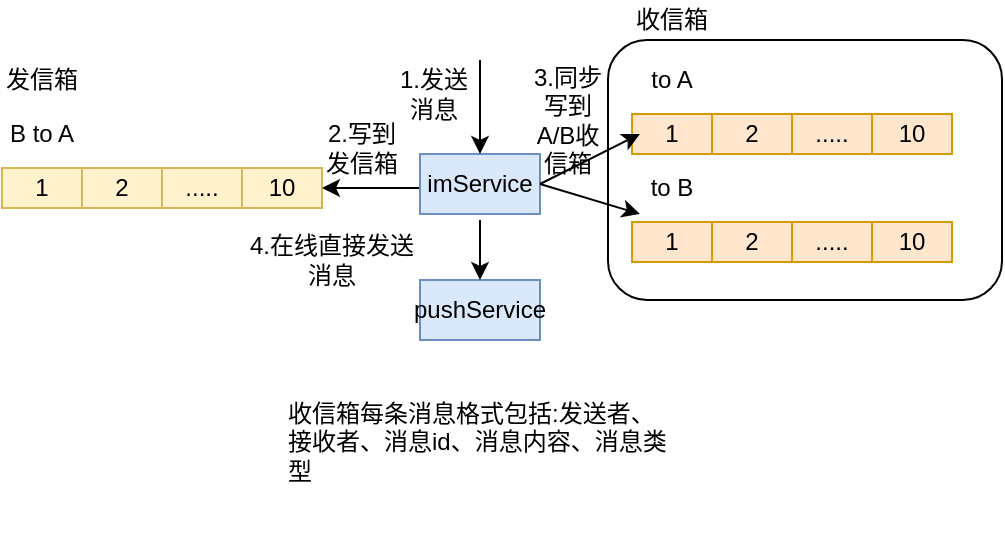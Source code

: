 <mxfile version="12.4.8" type="github">
  <diagram id="KFPWuCin9HiiDJ0GUUOY" name="Page-1">
    <mxGraphModel dx="773" dy="427" grid="1" gridSize="10" guides="1" tooltips="1" connect="1" arrows="1" fold="1" page="1" pageScale="1" pageWidth="827" pageHeight="1169" math="0" shadow="0">
      <root>
        <mxCell id="0"/>
        <mxCell id="1" parent="0"/>
        <mxCell id="gE9azoA6skdPwoxY1DG7-41" value="" style="rounded=1;whiteSpace=wrap;html=1;" parent="1" vertex="1">
          <mxGeometry x="353" y="70" width="197" height="130" as="geometry"/>
        </mxCell>
        <mxCell id="gE9azoA6skdPwoxY1DG7-1" value="1" style="rounded=0;whiteSpace=wrap;html=1;fillColor=#fff2cc;strokeColor=#d6b656;" parent="1" vertex="1">
          <mxGeometry x="50" y="134" width="40" height="20" as="geometry"/>
        </mxCell>
        <mxCell id="gE9azoA6skdPwoxY1DG7-3" value="2" style="rounded=0;whiteSpace=wrap;html=1;fillColor=#fff2cc;strokeColor=#d6b656;" parent="1" vertex="1">
          <mxGeometry x="90" y="134" width="40" height="20" as="geometry"/>
        </mxCell>
        <mxCell id="gE9azoA6skdPwoxY1DG7-4" value="....." style="rounded=0;whiteSpace=wrap;html=1;fillColor=#fff2cc;strokeColor=#d6b656;" parent="1" vertex="1">
          <mxGeometry x="130" y="134" width="40" height="20" as="geometry"/>
        </mxCell>
        <mxCell id="gE9azoA6skdPwoxY1DG7-5" value="10" style="rounded=0;whiteSpace=wrap;html=1;fillColor=#fff2cc;strokeColor=#d6b656;" parent="1" vertex="1">
          <mxGeometry x="170" y="134" width="40" height="20" as="geometry"/>
        </mxCell>
        <mxCell id="gE9azoA6skdPwoxY1DG7-14" value="B to A" style="text;html=1;strokeColor=none;fillColor=none;align=center;verticalAlign=middle;whiteSpace=wrap;rounded=0;" parent="1" vertex="1">
          <mxGeometry x="50" y="107" width="40" height="20" as="geometry"/>
        </mxCell>
        <mxCell id="gE9azoA6skdPwoxY1DG7-20" value="1" style="rounded=0;whiteSpace=wrap;html=1;fillColor=#ffe6cc;strokeColor=#d79b00;" parent="1" vertex="1">
          <mxGeometry x="365" y="107" width="40" height="20" as="geometry"/>
        </mxCell>
        <mxCell id="gE9azoA6skdPwoxY1DG7-21" value="2" style="rounded=0;whiteSpace=wrap;html=1;fillColor=#ffe6cc;strokeColor=#d79b00;" parent="1" vertex="1">
          <mxGeometry x="405" y="107" width="40" height="20" as="geometry"/>
        </mxCell>
        <mxCell id="gE9azoA6skdPwoxY1DG7-22" value="....." style="rounded=0;whiteSpace=wrap;html=1;fillColor=#ffe6cc;strokeColor=#d79b00;" parent="1" vertex="1">
          <mxGeometry x="445" y="107" width="40" height="20" as="geometry"/>
        </mxCell>
        <mxCell id="gE9azoA6skdPwoxY1DG7-23" value="10" style="rounded=0;whiteSpace=wrap;html=1;fillColor=#ffe6cc;strokeColor=#d79b00;" parent="1" vertex="1">
          <mxGeometry x="485" y="107" width="40" height="20" as="geometry"/>
        </mxCell>
        <mxCell id="gE9azoA6skdPwoxY1DG7-24" value="to A" style="text;html=1;strokeColor=none;fillColor=none;align=center;verticalAlign=middle;whiteSpace=wrap;rounded=0;" parent="1" vertex="1">
          <mxGeometry x="365" y="80" width="40" height="20" as="geometry"/>
        </mxCell>
        <mxCell id="gE9azoA6skdPwoxY1DG7-25" value="1" style="rounded=0;whiteSpace=wrap;html=1;fillColor=#ffe6cc;strokeColor=#d79b00;" parent="1" vertex="1">
          <mxGeometry x="365" y="161" width="40" height="20" as="geometry"/>
        </mxCell>
        <mxCell id="gE9azoA6skdPwoxY1DG7-26" value="2" style="rounded=0;whiteSpace=wrap;html=1;fillColor=#ffe6cc;strokeColor=#d79b00;" parent="1" vertex="1">
          <mxGeometry x="405" y="161" width="40" height="20" as="geometry"/>
        </mxCell>
        <mxCell id="gE9azoA6skdPwoxY1DG7-27" value="....." style="rounded=0;whiteSpace=wrap;html=1;fillColor=#ffe6cc;strokeColor=#d79b00;" parent="1" vertex="1">
          <mxGeometry x="445" y="161" width="40" height="20" as="geometry"/>
        </mxCell>
        <mxCell id="gE9azoA6skdPwoxY1DG7-28" value="10" style="rounded=0;whiteSpace=wrap;html=1;fillColor=#ffe6cc;strokeColor=#d79b00;" parent="1" vertex="1">
          <mxGeometry x="485" y="161" width="40" height="20" as="geometry"/>
        </mxCell>
        <mxCell id="gE9azoA6skdPwoxY1DG7-29" value="to B" style="text;html=1;strokeColor=none;fillColor=none;align=center;verticalAlign=middle;whiteSpace=wrap;rounded=0;" parent="1" vertex="1">
          <mxGeometry x="365" y="134" width="40" height="20" as="geometry"/>
        </mxCell>
        <mxCell id="gE9azoA6skdPwoxY1DG7-31" value="" style="endArrow=classic;html=1;entryX=1;entryY=0.5;entryDx=0;entryDy=0;" parent="1" edge="1" target="gE9azoA6skdPwoxY1DG7-5">
          <mxGeometry width="50" height="50" relative="1" as="geometry">
            <mxPoint x="259" y="144" as="sourcePoint"/>
            <mxPoint x="259" y="144" as="targetPoint"/>
          </mxGeometry>
        </mxCell>
        <mxCell id="gE9azoA6skdPwoxY1DG7-32" value="imService" style="rounded=0;whiteSpace=wrap;html=1;fillColor=#dae8fc;strokeColor=#6c8ebf;" parent="1" vertex="1">
          <mxGeometry x="259" y="127" width="60" height="30" as="geometry"/>
        </mxCell>
        <mxCell id="gE9azoA6skdPwoxY1DG7-33" value="" style="endArrow=classic;html=1;exitX=1;exitY=0.5;exitDx=0;exitDy=0;" parent="1" source="gE9azoA6skdPwoxY1DG7-32" edge="1">
          <mxGeometry width="50" height="50" relative="1" as="geometry">
            <mxPoint x="59" y="277" as="sourcePoint"/>
            <mxPoint x="369" y="117" as="targetPoint"/>
          </mxGeometry>
        </mxCell>
        <mxCell id="gE9azoA6skdPwoxY1DG7-34" value="" style="endArrow=classic;html=1;exitX=1;exitY=0.5;exitDx=0;exitDy=0;" parent="1" source="gE9azoA6skdPwoxY1DG7-32" edge="1">
          <mxGeometry width="50" height="50" relative="1" as="geometry">
            <mxPoint x="329" y="152" as="sourcePoint"/>
            <mxPoint x="369" y="157" as="targetPoint"/>
          </mxGeometry>
        </mxCell>
        <mxCell id="gE9azoA6skdPwoxY1DG7-35" value="收信箱每条消息格式包括:发送者、接收者、消息id、消息内容、消息类型" style="text;html=1;strokeColor=none;fillColor=none;spacing=5;spacingTop=-20;whiteSpace=wrap;overflow=hidden;rounded=0;" parent="1" vertex="1">
          <mxGeometry x="187.5" y="260" width="203" height="60" as="geometry"/>
        </mxCell>
        <mxCell id="gE9azoA6skdPwoxY1DG7-36" value="pushService" style="rounded=0;whiteSpace=wrap;html=1;fillColor=#dae8fc;strokeColor=#6c8ebf;" parent="1" vertex="1">
          <mxGeometry x="259" y="190" width="60" height="30" as="geometry"/>
        </mxCell>
        <mxCell id="gE9azoA6skdPwoxY1DG7-38" value="4.在线直接发送消息" style="text;html=1;strokeColor=none;fillColor=none;align=center;verticalAlign=middle;whiteSpace=wrap;rounded=0;" parent="1" vertex="1">
          <mxGeometry x="170" y="170" width="90" height="20" as="geometry"/>
        </mxCell>
        <mxCell id="gE9azoA6skdPwoxY1DG7-40" value="" style="endArrow=classic;html=1;entryX=0.5;entryY=0;entryDx=0;entryDy=0;" parent="1" target="gE9azoA6skdPwoxY1DG7-36" edge="1">
          <mxGeometry width="50" height="50" relative="1" as="geometry">
            <mxPoint x="289" y="160" as="sourcePoint"/>
            <mxPoint x="289" y="180" as="targetPoint"/>
          </mxGeometry>
        </mxCell>
        <mxCell id="gE9azoA6skdPwoxY1DG7-42" value="收信箱" style="text;html=1;strokeColor=none;fillColor=none;align=center;verticalAlign=middle;whiteSpace=wrap;rounded=0;" parent="1" vertex="1">
          <mxGeometry x="365" y="50" width="40" height="20" as="geometry"/>
        </mxCell>
        <mxCell id="gE9azoA6skdPwoxY1DG7-43" value="发信箱" style="text;html=1;strokeColor=none;fillColor=none;align=center;verticalAlign=middle;whiteSpace=wrap;rounded=0;" parent="1" vertex="1">
          <mxGeometry x="50" y="80" width="40" height="20" as="geometry"/>
        </mxCell>
        <mxCell id="ED0b56UACd6ZC04ttCAx-2" value="1.发送消息" style="text;html=1;strokeColor=none;fillColor=none;align=center;verticalAlign=middle;whiteSpace=wrap;rounded=0;" vertex="1" parent="1">
          <mxGeometry x="245.5" y="87" width="40" height="20" as="geometry"/>
        </mxCell>
        <mxCell id="ED0b56UACd6ZC04ttCAx-3" value="" style="endArrow=classic;html=1;entryX=0.5;entryY=0;entryDx=0;entryDy=0;" edge="1" parent="1" target="gE9azoA6skdPwoxY1DG7-32">
          <mxGeometry width="50" height="50" relative="1" as="geometry">
            <mxPoint x="289" y="80" as="sourcePoint"/>
            <mxPoint x="335.5" y="30" as="targetPoint"/>
          </mxGeometry>
        </mxCell>
        <mxCell id="ED0b56UACd6ZC04ttCAx-7" value="2.写到发信箱" style="text;html=1;strokeColor=none;fillColor=none;align=center;verticalAlign=middle;whiteSpace=wrap;rounded=0;" vertex="1" parent="1">
          <mxGeometry x="210" y="114" width="40" height="20" as="geometry"/>
        </mxCell>
        <mxCell id="ED0b56UACd6ZC04ttCAx-9" value="3.同步写到A/B收信箱" style="text;html=1;strokeColor=none;fillColor=none;align=center;verticalAlign=middle;whiteSpace=wrap;rounded=0;" vertex="1" parent="1">
          <mxGeometry x="313" y="100" width="40" height="20" as="geometry"/>
        </mxCell>
      </root>
    </mxGraphModel>
  </diagram>
</mxfile>
